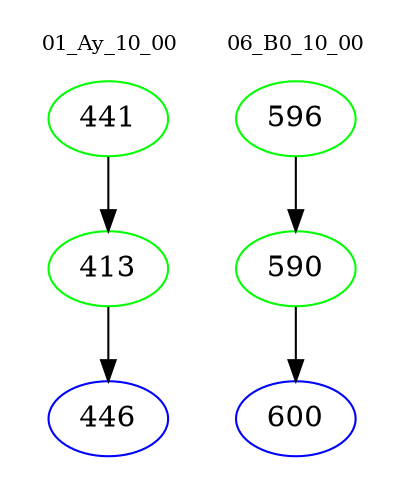 digraph{
subgraph cluster_0 {
color = white
label = "01_Ay_10_00";
fontsize=10;
T0_441 [label="441", color="green"]
T0_441 -> T0_413 [color="black"]
T0_413 [label="413", color="green"]
T0_413 -> T0_446 [color="black"]
T0_446 [label="446", color="blue"]
}
subgraph cluster_1 {
color = white
label = "06_B0_10_00";
fontsize=10;
T1_596 [label="596", color="green"]
T1_596 -> T1_590 [color="black"]
T1_590 [label="590", color="green"]
T1_590 -> T1_600 [color="black"]
T1_600 [label="600", color="blue"]
}
}
